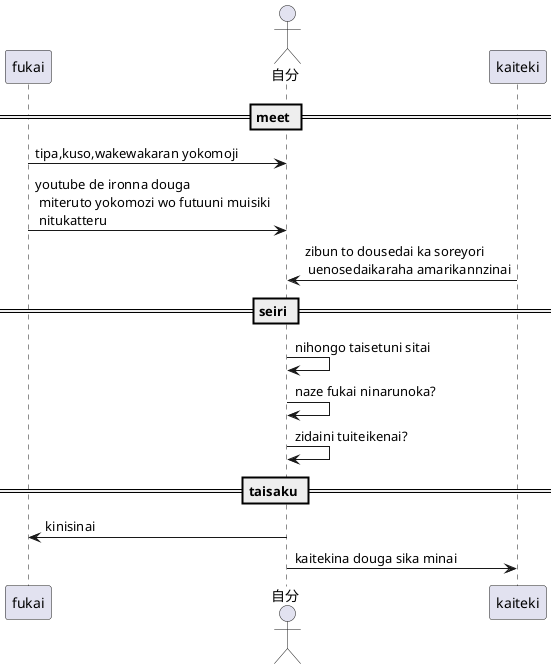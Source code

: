 @startuml
' 左から右の順序：不快ワード → 自分 → 快適ワード
participant fukai as fukai
actor 自分 as self
participant kaiteki as kaiteki

== meet ==

fukai -> self : tipa,kuso,wakewakaran yokomoji
fukai -> self : youtube de ironna douga\n miteruto yokomozi wo futuuni muisiki\n nitukatteru
kaiteki -> self : zibun to dousedai ka soreyori\n uenosedaikaraha amarikannzinai

== seiri ==

self -> self : nihongo taisetuni sitai
self -> self : naze fukai ninarunoka?
self -> self : zidaini tuiteikenai?

== taisaku ==

self -> fukai: kinisinai
self -> kaiteki: kaitekina douga sika minai

@enduml
